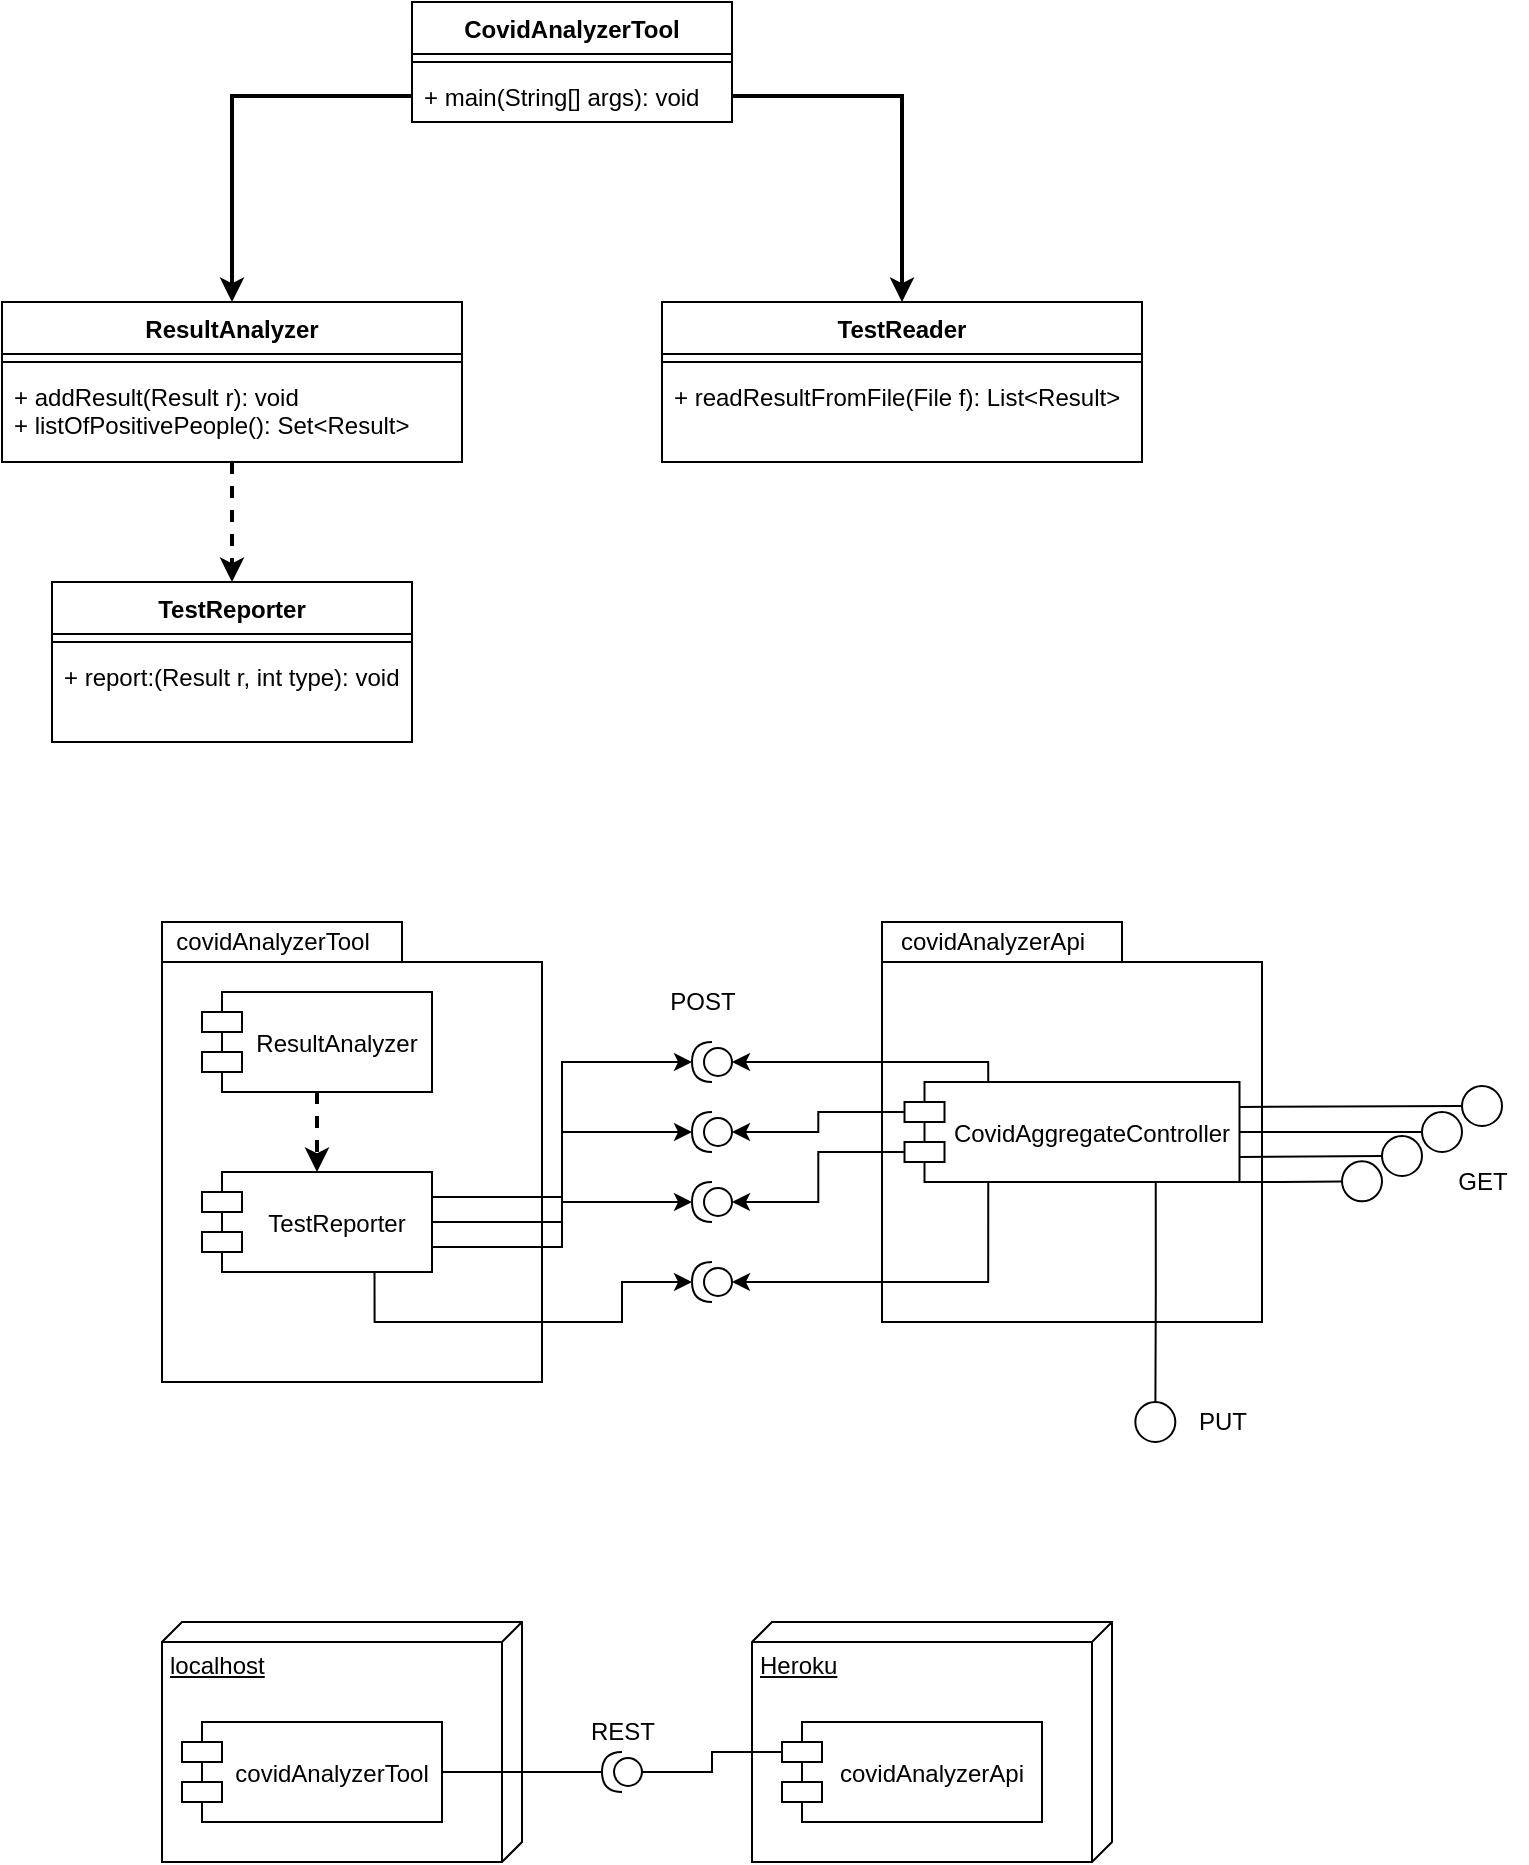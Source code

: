 <mxfile version="14.4.2" type="device"><diagram id="yhWyiHNMxo3SOlFxSS48" name="Page-1"><mxGraphModel dx="1485" dy="614" grid="1" gridSize="10" guides="1" tooltips="1" connect="1" arrows="1" fold="1" page="1" pageScale="1" pageWidth="850" pageHeight="1100" math="0" shadow="0"><root><mxCell id="0"/><mxCell id="1" parent="0"/><mxCell id="ubgaBBKCP6crZV2dWIw7-14" style="edgeStyle=orthogonalEdgeStyle;rounded=0;orthogonalLoop=1;jettySize=auto;html=1;entryX=0.5;entryY=0;entryDx=0;entryDy=0;exitX=0;exitY=0.5;exitDx=0;exitDy=0;strokeWidth=2;" edge="1" parent="1" source="ubgaBBKCP6crZV2dWIw7-4" target="ubgaBBKCP6crZV2dWIw7-5"><mxGeometry relative="1" as="geometry"/></mxCell><mxCell id="ubgaBBKCP6crZV2dWIw7-1" value="CovidAnalyzerTool" style="swimlane;fontStyle=1;align=center;verticalAlign=top;childLayout=stackLayout;horizontal=1;startSize=26;horizontalStack=0;resizeParent=1;resizeParentMax=0;resizeLast=0;collapsible=1;marginBottom=0;" vertex="1" parent="1"><mxGeometry x="225" y="100" width="160" height="60" as="geometry"/></mxCell><mxCell id="ubgaBBKCP6crZV2dWIw7-3" value="" style="line;strokeWidth=1;fillColor=none;align=left;verticalAlign=middle;spacingTop=-1;spacingLeft=3;spacingRight=3;rotatable=0;labelPosition=right;points=[];portConstraint=eastwest;" vertex="1" parent="ubgaBBKCP6crZV2dWIw7-1"><mxGeometry y="26" width="160" height="8" as="geometry"/></mxCell><mxCell id="ubgaBBKCP6crZV2dWIw7-4" value="+ main(String[] args): void" style="text;strokeColor=none;fillColor=none;align=left;verticalAlign=top;spacingLeft=4;spacingRight=4;overflow=hidden;rotatable=0;points=[[0,0.5],[1,0.5]];portConstraint=eastwest;" vertex="1" parent="ubgaBBKCP6crZV2dWIw7-1"><mxGeometry y="34" width="160" height="26" as="geometry"/></mxCell><mxCell id="ubgaBBKCP6crZV2dWIw7-16" style="edgeStyle=orthogonalEdgeStyle;rounded=0;orthogonalLoop=1;jettySize=auto;html=1;entryX=0.5;entryY=0;entryDx=0;entryDy=0;dashed=1;strokeWidth=2;" edge="1" parent="1" source="ubgaBBKCP6crZV2dWIw7-5" target="ubgaBBKCP6crZV2dWIw7-8"><mxGeometry relative="1" as="geometry"/></mxCell><mxCell id="ubgaBBKCP6crZV2dWIw7-5" value="ResultAnalyzer" style="swimlane;fontStyle=1;align=center;verticalAlign=top;childLayout=stackLayout;horizontal=1;startSize=26;horizontalStack=0;resizeParent=1;resizeParentMax=0;resizeLast=0;collapsible=1;marginBottom=0;" vertex="1" parent="1"><mxGeometry x="20" y="250" width="230" height="80" as="geometry"/></mxCell><mxCell id="ubgaBBKCP6crZV2dWIw7-6" value="" style="line;strokeWidth=1;fillColor=none;align=left;verticalAlign=middle;spacingTop=-1;spacingLeft=3;spacingRight=3;rotatable=0;labelPosition=right;points=[];portConstraint=eastwest;" vertex="1" parent="ubgaBBKCP6crZV2dWIw7-5"><mxGeometry y="26" width="230" height="8" as="geometry"/></mxCell><mxCell id="ubgaBBKCP6crZV2dWIw7-7" value="+ addResult(Result r): void&#10;+ listOfPositivePeople(): Set&lt;Result&gt;" style="text;strokeColor=none;fillColor=none;align=left;verticalAlign=top;spacingLeft=4;spacingRight=4;overflow=hidden;rotatable=0;points=[[0,0.5],[1,0.5]];portConstraint=eastwest;" vertex="1" parent="ubgaBBKCP6crZV2dWIw7-5"><mxGeometry y="34" width="230" height="46" as="geometry"/></mxCell><mxCell id="ubgaBBKCP6crZV2dWIw7-8" value="TestReporter" style="swimlane;fontStyle=1;align=center;verticalAlign=top;childLayout=stackLayout;horizontal=1;startSize=26;horizontalStack=0;resizeParent=1;resizeParentMax=0;resizeLast=0;collapsible=1;marginBottom=0;" vertex="1" parent="1"><mxGeometry x="45" y="390" width="180" height="80" as="geometry"/></mxCell><mxCell id="ubgaBBKCP6crZV2dWIw7-9" value="" style="line;strokeWidth=1;fillColor=none;align=left;verticalAlign=middle;spacingTop=-1;spacingLeft=3;spacingRight=3;rotatable=0;labelPosition=right;points=[];portConstraint=eastwest;" vertex="1" parent="ubgaBBKCP6crZV2dWIw7-8"><mxGeometry y="26" width="180" height="8" as="geometry"/></mxCell><mxCell id="ubgaBBKCP6crZV2dWIw7-10" value="+ report:(Result r, int type): void" style="text;strokeColor=none;fillColor=none;align=left;verticalAlign=top;spacingLeft=4;spacingRight=4;overflow=hidden;rotatable=0;points=[[0,0.5],[1,0.5]];portConstraint=eastwest;" vertex="1" parent="ubgaBBKCP6crZV2dWIw7-8"><mxGeometry y="34" width="180" height="46" as="geometry"/></mxCell><mxCell id="ubgaBBKCP6crZV2dWIw7-11" value="TestReader" style="swimlane;fontStyle=1;align=center;verticalAlign=top;childLayout=stackLayout;horizontal=1;startSize=26;horizontalStack=0;resizeParent=1;resizeParentMax=0;resizeLast=0;collapsible=1;marginBottom=0;" vertex="1" parent="1"><mxGeometry x="350" y="250" width="240" height="80" as="geometry"/></mxCell><mxCell id="ubgaBBKCP6crZV2dWIw7-12" value="" style="line;strokeWidth=1;fillColor=none;align=left;verticalAlign=middle;spacingTop=-1;spacingLeft=3;spacingRight=3;rotatable=0;labelPosition=right;points=[];portConstraint=eastwest;" vertex="1" parent="ubgaBBKCP6crZV2dWIw7-11"><mxGeometry y="26" width="240" height="8" as="geometry"/></mxCell><mxCell id="ubgaBBKCP6crZV2dWIw7-13" value="+ readResultFromFile(File f): List&lt;Result&gt; " style="text;strokeColor=none;fillColor=none;align=left;verticalAlign=top;spacingLeft=4;spacingRight=4;overflow=hidden;rotatable=0;points=[[0,0.5],[1,0.5]];portConstraint=eastwest;" vertex="1" parent="ubgaBBKCP6crZV2dWIw7-11"><mxGeometry y="34" width="240" height="46" as="geometry"/></mxCell><mxCell id="ubgaBBKCP6crZV2dWIw7-15" style="edgeStyle=orthogonalEdgeStyle;rounded=0;orthogonalLoop=1;jettySize=auto;html=1;exitX=1;exitY=0.5;exitDx=0;exitDy=0;entryX=0.5;entryY=0;entryDx=0;entryDy=0;strokeWidth=2;" edge="1" parent="1" source="ubgaBBKCP6crZV2dWIw7-4" target="ubgaBBKCP6crZV2dWIw7-11"><mxGeometry relative="1" as="geometry"/></mxCell><mxCell id="ubgaBBKCP6crZV2dWIw7-17" value="" style="shape=folder;fontStyle=1;spacingTop=10;tabWidth=120;tabHeight=20;tabPosition=left;html=1;" vertex="1" parent="1"><mxGeometry x="100" y="560" width="190" height="230" as="geometry"/></mxCell><mxCell id="ubgaBBKCP6crZV2dWIw7-18" value="covidAnalyzerTool" style="text;html=1;align=center;verticalAlign=middle;resizable=0;points=[];autosize=1;" vertex="1" parent="1"><mxGeometry x="100" y="560" width="110" height="20" as="geometry"/></mxCell><mxCell id="ubgaBBKCP6crZV2dWIw7-22" style="edgeStyle=orthogonalEdgeStyle;rounded=0;orthogonalLoop=1;jettySize=auto;html=1;dashed=1;strokeWidth=2;" edge="1" parent="1" source="ubgaBBKCP6crZV2dWIw7-19" target="ubgaBBKCP6crZV2dWIw7-20"><mxGeometry relative="1" as="geometry"/></mxCell><mxCell id="ubgaBBKCP6crZV2dWIw7-19" value="ResultAnalyzer" style="shape=module;align=left;spacingLeft=20;align=center;verticalAlign=middle;" vertex="1" parent="1"><mxGeometry x="120" y="595" width="115" height="50" as="geometry"/></mxCell><mxCell id="ubgaBBKCP6crZV2dWIw7-34" style="edgeStyle=orthogonalEdgeStyle;rounded=0;orthogonalLoop=1;jettySize=auto;html=1;exitX=1;exitY=0.25;exitDx=0;exitDy=0;entryX=1;entryY=0.5;entryDx=0;entryDy=0;entryPerimeter=0;strokeWidth=1;" edge="1" parent="1" source="ubgaBBKCP6crZV2dWIw7-20" target="ubgaBBKCP6crZV2dWIw7-26"><mxGeometry relative="1" as="geometry"/></mxCell><mxCell id="ubgaBBKCP6crZV2dWIw7-36" style="edgeStyle=orthogonalEdgeStyle;rounded=0;orthogonalLoop=1;jettySize=auto;html=1;exitX=0.75;exitY=1;exitDx=0;exitDy=0;entryX=1;entryY=0.5;entryDx=0;entryDy=0;entryPerimeter=0;strokeWidth=1;" edge="1" parent="1" source="ubgaBBKCP6crZV2dWIw7-20" target="ubgaBBKCP6crZV2dWIw7-33"><mxGeometry relative="1" as="geometry"><Array as="points"><mxPoint x="206" y="760"/><mxPoint x="330" y="760"/><mxPoint x="330" y="740"/></Array></mxGeometry></mxCell><mxCell id="ubgaBBKCP6crZV2dWIw7-40" style="edgeStyle=orthogonalEdgeStyle;rounded=0;orthogonalLoop=1;jettySize=auto;html=1;exitX=1;exitY=0.5;exitDx=0;exitDy=0;entryX=1;entryY=0.5;entryDx=0;entryDy=0;entryPerimeter=0;strokeWidth=1;" edge="1" parent="1" source="ubgaBBKCP6crZV2dWIw7-20" target="ubgaBBKCP6crZV2dWIw7-31"><mxGeometry relative="1" as="geometry"/></mxCell><mxCell id="ubgaBBKCP6crZV2dWIw7-41" style="edgeStyle=orthogonalEdgeStyle;rounded=0;orthogonalLoop=1;jettySize=auto;html=1;exitX=1;exitY=0.75;exitDx=0;exitDy=0;entryX=1;entryY=0.5;entryDx=0;entryDy=0;entryPerimeter=0;strokeWidth=1;" edge="1" parent="1" source="ubgaBBKCP6crZV2dWIw7-20" target="ubgaBBKCP6crZV2dWIw7-32"><mxGeometry relative="1" as="geometry"/></mxCell><mxCell id="ubgaBBKCP6crZV2dWIw7-20" value="TestReporter" style="shape=module;align=left;spacingLeft=20;align=center;verticalAlign=middle;" vertex="1" parent="1"><mxGeometry x="120" y="685" width="115" height="50" as="geometry"/></mxCell><mxCell id="ubgaBBKCP6crZV2dWIw7-23" value="" style="shape=folder;fontStyle=1;spacingTop=10;tabWidth=120;tabHeight=20;tabPosition=left;html=1;" vertex="1" parent="1"><mxGeometry x="460" y="560" width="190" height="200" as="geometry"/></mxCell><mxCell id="ubgaBBKCP6crZV2dWIw7-24" value="covidAnalyzerApi" style="text;html=1;align=center;verticalAlign=middle;resizable=0;points=[];autosize=1;" vertex="1" parent="1"><mxGeometry x="460" y="560" width="110" height="20" as="geometry"/></mxCell><mxCell id="ubgaBBKCP6crZV2dWIw7-35" style="edgeStyle=orthogonalEdgeStyle;rounded=0;orthogonalLoop=1;jettySize=auto;html=1;exitX=0.25;exitY=0;exitDx=0;exitDy=0;entryX=0;entryY=0.5;entryDx=0;entryDy=0;entryPerimeter=0;strokeWidth=1;" edge="1" parent="1" source="ubgaBBKCP6crZV2dWIw7-25" target="ubgaBBKCP6crZV2dWIw7-26"><mxGeometry relative="1" as="geometry"><Array as="points"><mxPoint x="513" y="630"/></Array></mxGeometry></mxCell><mxCell id="ubgaBBKCP6crZV2dWIw7-37" style="edgeStyle=orthogonalEdgeStyle;rounded=0;orthogonalLoop=1;jettySize=auto;html=1;exitX=0.25;exitY=1;exitDx=0;exitDy=0;entryX=0;entryY=0.5;entryDx=0;entryDy=0;entryPerimeter=0;strokeWidth=1;" edge="1" parent="1" source="ubgaBBKCP6crZV2dWIw7-25" target="ubgaBBKCP6crZV2dWIw7-33"><mxGeometry relative="1" as="geometry"/></mxCell><mxCell id="ubgaBBKCP6crZV2dWIw7-38" style="edgeStyle=orthogonalEdgeStyle;rounded=0;orthogonalLoop=1;jettySize=auto;html=1;exitX=0;exitY=0;exitDx=0;exitDy=35;exitPerimeter=0;entryX=0;entryY=0.5;entryDx=0;entryDy=0;entryPerimeter=0;strokeWidth=1;" edge="1" parent="1" source="ubgaBBKCP6crZV2dWIw7-25" target="ubgaBBKCP6crZV2dWIw7-32"><mxGeometry relative="1" as="geometry"/></mxCell><mxCell id="ubgaBBKCP6crZV2dWIw7-39" style="edgeStyle=orthogonalEdgeStyle;rounded=0;orthogonalLoop=1;jettySize=auto;html=1;exitX=0;exitY=0;exitDx=0;exitDy=15;exitPerimeter=0;entryX=0;entryY=0.5;entryDx=0;entryDy=0;entryPerimeter=0;strokeWidth=1;" edge="1" parent="1" source="ubgaBBKCP6crZV2dWIw7-25" target="ubgaBBKCP6crZV2dWIw7-31"><mxGeometry relative="1" as="geometry"/></mxCell><mxCell id="ubgaBBKCP6crZV2dWIw7-45" style="edgeStyle=orthogonalEdgeStyle;rounded=0;orthogonalLoop=1;jettySize=auto;html=1;exitX=0.75;exitY=1;exitDx=0;exitDy=0;endArrow=oval;endFill=0;endSize=20;strokeWidth=1;" edge="1" parent="1" source="ubgaBBKCP6crZV2dWIw7-25"><mxGeometry relative="1" as="geometry"><mxPoint x="596.667" y="810" as="targetPoint"/></mxGeometry></mxCell><mxCell id="ubgaBBKCP6crZV2dWIw7-48" style="edgeStyle=orthogonalEdgeStyle;rounded=0;orthogonalLoop=1;jettySize=auto;html=1;exitX=1;exitY=0.25;exitDx=0;exitDy=0;endArrow=oval;endFill=0;endSize=20;strokeWidth=1;" edge="1" parent="1" source="ubgaBBKCP6crZV2dWIw7-25"><mxGeometry relative="1" as="geometry"><mxPoint x="760" y="652" as="targetPoint"/></mxGeometry></mxCell><mxCell id="ubgaBBKCP6crZV2dWIw7-49" style="edgeStyle=orthogonalEdgeStyle;rounded=0;orthogonalLoop=1;jettySize=auto;html=1;exitX=1;exitY=0.5;exitDx=0;exitDy=0;endArrow=oval;endFill=0;endSize=20;strokeWidth=1;" edge="1" parent="1" source="ubgaBBKCP6crZV2dWIw7-25"><mxGeometry relative="1" as="geometry"><mxPoint x="740" y="665" as="targetPoint"/></mxGeometry></mxCell><mxCell id="ubgaBBKCP6crZV2dWIw7-50" style="edgeStyle=orthogonalEdgeStyle;rounded=0;orthogonalLoop=1;jettySize=auto;html=1;exitX=1;exitY=0.75;exitDx=0;exitDy=0;endArrow=oval;endFill=0;endSize=20;strokeWidth=1;" edge="1" parent="1" source="ubgaBBKCP6crZV2dWIw7-25"><mxGeometry relative="1" as="geometry"><mxPoint x="720" y="677" as="targetPoint"/></mxGeometry></mxCell><mxCell id="ubgaBBKCP6crZV2dWIw7-51" style="edgeStyle=orthogonalEdgeStyle;rounded=0;orthogonalLoop=1;jettySize=auto;html=1;exitX=1;exitY=1;exitDx=0;exitDy=0;endArrow=oval;endFill=0;endSize=20;strokeWidth=1;" edge="1" parent="1" source="ubgaBBKCP6crZV2dWIw7-25"><mxGeometry relative="1" as="geometry"><mxPoint x="700" y="689.667" as="targetPoint"/><Array as="points"><mxPoint x="660" y="690"/><mxPoint x="660" y="690"/></Array></mxGeometry></mxCell><mxCell id="ubgaBBKCP6crZV2dWIw7-25" value="CovidAggregateController" style="shape=module;align=left;spacingLeft=20;align=center;verticalAlign=middle;" vertex="1" parent="1"><mxGeometry x="471.25" y="640" width="167.5" height="50" as="geometry"/></mxCell><mxCell id="ubgaBBKCP6crZV2dWIw7-26" value="" style="shape=providedRequiredInterface;html=1;verticalLabelPosition=bottom;rotation=-180;" vertex="1" parent="1"><mxGeometry x="365" y="620" width="20" height="20" as="geometry"/></mxCell><mxCell id="ubgaBBKCP6crZV2dWIw7-31" value="" style="shape=providedRequiredInterface;html=1;verticalLabelPosition=bottom;rotation=-180;" vertex="1" parent="1"><mxGeometry x="365" y="655" width="20" height="20" as="geometry"/></mxCell><mxCell id="ubgaBBKCP6crZV2dWIw7-32" value="" style="shape=providedRequiredInterface;html=1;verticalLabelPosition=bottom;rotation=-180;" vertex="1" parent="1"><mxGeometry x="365" y="690" width="20" height="20" as="geometry"/></mxCell><mxCell id="ubgaBBKCP6crZV2dWIw7-33" value="" style="shape=providedRequiredInterface;html=1;verticalLabelPosition=bottom;rotation=-180;" vertex="1" parent="1"><mxGeometry x="365" y="730" width="20" height="20" as="geometry"/></mxCell><mxCell id="ubgaBBKCP6crZV2dWIw7-42" value="POST" style="text;html=1;align=center;verticalAlign=middle;resizable=0;points=[];autosize=1;" vertex="1" parent="1"><mxGeometry x="345" y="590" width="50" height="20" as="geometry"/></mxCell><mxCell id="ubgaBBKCP6crZV2dWIw7-46" value="GET" style="text;html=1;align=center;verticalAlign=middle;resizable=0;points=[];autosize=1;" vertex="1" parent="1"><mxGeometry x="740" y="680" width="40" height="20" as="geometry"/></mxCell><mxCell id="ubgaBBKCP6crZV2dWIw7-52" value="PUT" style="text;html=1;align=center;verticalAlign=middle;resizable=0;points=[];autosize=1;" vertex="1" parent="1"><mxGeometry x="610" y="800" width="40" height="20" as="geometry"/></mxCell><mxCell id="ubgaBBKCP6crZV2dWIw7-53" value="localhost" style="verticalAlign=top;align=left;spacingTop=8;spacingLeft=2;spacingRight=12;shape=cube;size=10;direction=south;fontStyle=4;html=1;" vertex="1" parent="1"><mxGeometry x="100" y="910" width="180" height="120" as="geometry"/></mxCell><mxCell id="ubgaBBKCP6crZV2dWIw7-59" style="edgeStyle=orthogonalEdgeStyle;rounded=0;orthogonalLoop=1;jettySize=auto;html=1;exitX=1;exitY=0.5;exitDx=0;exitDy=0;endArrow=none;endFill=0;endSize=20;strokeWidth=1;entryX=1;entryY=0.5;entryDx=0;entryDy=0;entryPerimeter=0;" edge="1" parent="1" source="ubgaBBKCP6crZV2dWIw7-55" target="ubgaBBKCP6crZV2dWIw7-58"><mxGeometry relative="1" as="geometry"><mxPoint x="300" y="984.667" as="targetPoint"/></mxGeometry></mxCell><mxCell id="ubgaBBKCP6crZV2dWIw7-55" value="covidAnalyzerTool" style="shape=module;align=left;spacingLeft=20;align=center;verticalAlign=middle;" vertex="1" parent="1"><mxGeometry x="110" y="960" width="130" height="50" as="geometry"/></mxCell><mxCell id="ubgaBBKCP6crZV2dWIw7-56" value="Heroku" style="verticalAlign=top;align=left;spacingTop=8;spacingLeft=2;spacingRight=12;shape=cube;size=10;direction=south;fontStyle=4;html=1;" vertex="1" parent="1"><mxGeometry x="395" y="910" width="180" height="120" as="geometry"/></mxCell><mxCell id="ubgaBBKCP6crZV2dWIw7-57" value="covidAnalyzerApi" style="shape=module;align=left;spacingLeft=20;align=center;verticalAlign=middle;" vertex="1" parent="1"><mxGeometry x="410" y="960" width="130" height="50" as="geometry"/></mxCell><mxCell id="ubgaBBKCP6crZV2dWIw7-60" style="edgeStyle=orthogonalEdgeStyle;rounded=0;orthogonalLoop=1;jettySize=auto;html=1;exitX=0;exitY=0.5;exitDx=0;exitDy=0;exitPerimeter=0;entryX=0;entryY=0;entryDx=0;entryDy=15;entryPerimeter=0;endArrow=none;endFill=0;endSize=20;strokeWidth=1;" edge="1" parent="1" source="ubgaBBKCP6crZV2dWIw7-58" target="ubgaBBKCP6crZV2dWIw7-57"><mxGeometry relative="1" as="geometry"/></mxCell><mxCell id="ubgaBBKCP6crZV2dWIw7-58" value="" style="shape=providedRequiredInterface;html=1;verticalLabelPosition=bottom;rotation=-180;" vertex="1" parent="1"><mxGeometry x="320" y="975" width="20" height="20" as="geometry"/></mxCell><mxCell id="ubgaBBKCP6crZV2dWIw7-61" value="REST" style="text;html=1;align=center;verticalAlign=middle;resizable=0;points=[];autosize=1;" vertex="1" parent="1"><mxGeometry x="305" y="955" width="50" height="20" as="geometry"/></mxCell></root></mxGraphModel></diagram></mxfile>